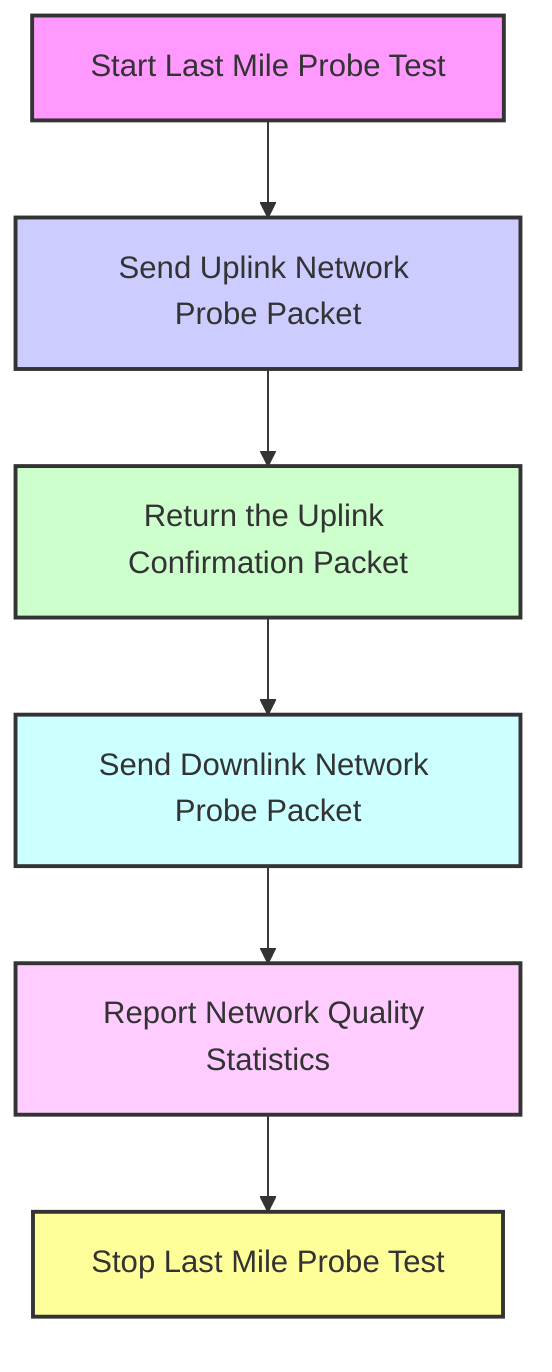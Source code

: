 flowchart TD
    A[Start Last Mile Probe Test] --> B[Send Uplink Network Probe Packet]
    B --> C[Return the Uplink Confirmation Packet]
    C --> D[Send Downlink Network Probe Packet]
    D --> E[Report Network Quality Statistics]
    E --> F[Stop Last Mile Probe Test]
    style A fill:#f9f,stroke:#333,stroke-width:2px
    style B fill:#ccf,stroke:#333,stroke-width:2px
    style C fill:#cfc,stroke:#333,stroke-width:2px
    style D fill:#cff,stroke:#333,stroke-width:2px
    style E fill:#fcf,stroke:#333,stroke-width:2px
    style F fill:#ff9,stroke:#333,stroke-width:2px